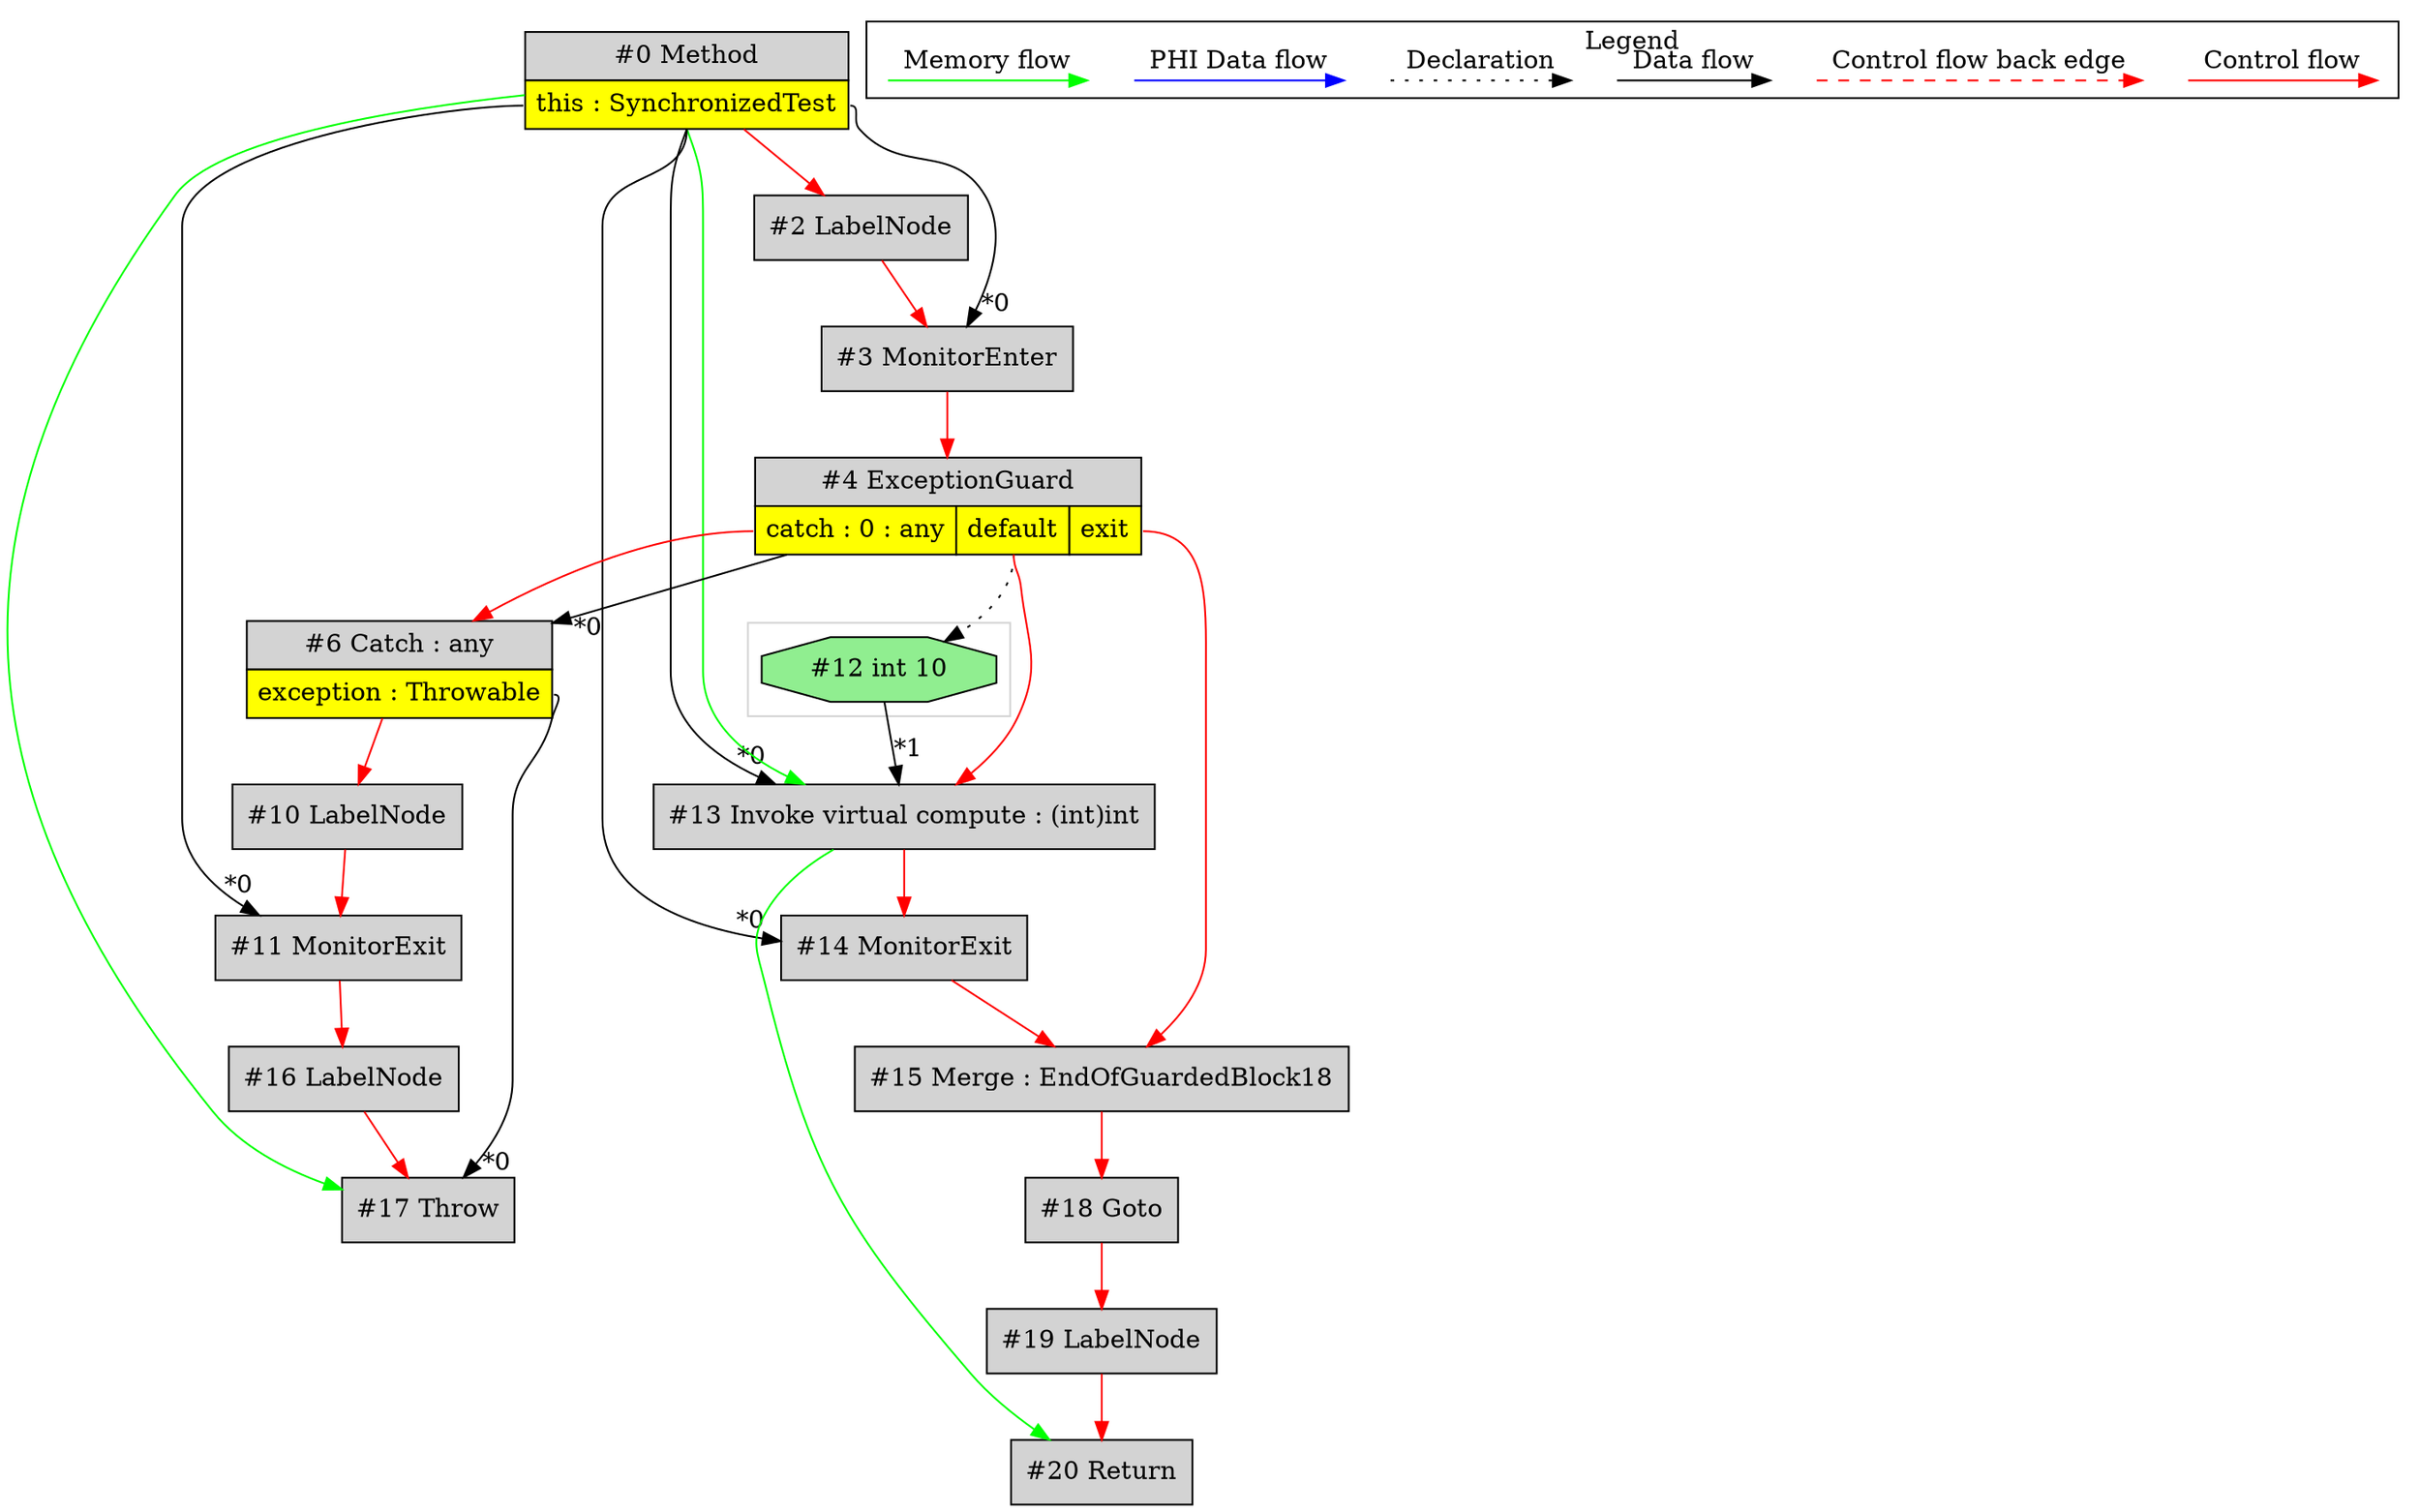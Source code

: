 digraph {
 ordering="in";
 node0[margin="0", label=<<table border="0" cellborder="1" cellspacing="0" cellpadding="5"><tr><td colspan="1">#0 Method</td></tr><tr><td port="prj1" bgcolor="yellow">this : SynchronizedTest</td></tr></table>>,shape=none, fillcolor=lightgrey, style=filled];
 node2[label="#2 LabelNode",shape=box, fillcolor=lightgrey, style=filled];
 node0 -> node2[labeldistance=2, color=red, fontcolor=red];
 node3[label="#3 MonitorEnter",shape=box, fillcolor=lightgrey, style=filled];
 node0:prj1 -> node3[headlabel="*0", labeldistance=2];
 node2 -> node3[labeldistance=2, color=red, fontcolor=red];
 node11[label="#11 MonitorExit",shape=box, fillcolor=lightgrey, style=filled];
 node0:prj1 -> node11[headlabel="*0", labeldistance=2];
 node10 -> node11[labeldistance=2, color=red, fontcolor=red];
 node10[label="#10 LabelNode",shape=box, fillcolor=lightgrey, style=filled];
 node6 -> node10[labeldistance=2, color=red, fontcolor=red];
 node6[margin="0", label=<<table border="0" cellborder="1" cellspacing="0" cellpadding="5"><tr><td colspan="1">#6 Catch : any</td></tr><tr><td port="prj9" bgcolor="yellow">exception : Throwable</td></tr></table>>,shape=none, fillcolor=lightgrey, style=filled];
 node4 -> node6[headlabel="*0", labeldistance=2];
 node4:prj5 -> node6[labeldistance=2, color=red, fontcolor=red];
 node4[margin="0", label=<<table border="0" cellborder="1" cellspacing="0" cellpadding="5"><tr><td colspan="3">#4 ExceptionGuard</td></tr><tr><td port="prj5" bgcolor="yellow">catch : 0 : any</td><td port="prj8" bgcolor="yellow">default</td><td port="prj7" bgcolor="yellow">exit</td></tr></table>>,shape=none, fillcolor=lightgrey, style=filled];
 node3 -> node4[labeldistance=2, color=red, fontcolor=red];
 node12[label="#12 int 10",shape=octagon, fillcolor=lightgreen, style=filled];
 node4:prj8 -> node12[style=dotted];
 node13[label="#13 Invoke virtual compute : (int)int",shape=box, fillcolor=lightgrey, style=filled];
 node0:prj1 -> node13[headlabel="*0", labeldistance=2];
 node12 -> node13[headlabel="*1", labeldistance=2];
 node4:prj8 -> node13[labeldistance=2, color=red, fontcolor=red];
 node0 -> node13[labeldistance=2, color=green, constraint=false];
 node20[label="#20 Return",shape=box, fillcolor=lightgrey, style=filled];
 node19 -> node20[labeldistance=2, color=red, fontcolor=red];
 node13 -> node20[labeldistance=2, color=green, constraint=false];
 node19[label="#19 LabelNode",shape=box, fillcolor=lightgrey, style=filled];
 node18 -> node19[labeldistance=2, color=red, fontcolor=red];
 node18[label="#18 Goto",shape=box, fillcolor=lightgrey, style=filled];
 node15 -> node18[labeldistance=2, color=red, fontcolor=red];
 node15[label="#15 Merge : EndOfGuardedBlock18",shape=box, fillcolor=lightgrey, style=filled];
 node14 -> node15[labeldistance=2, color=red, fontcolor=red];
 node4:prj7 -> node15[labeldistance=2, color=red, fontcolor=red];
 node14[label="#14 MonitorExit",shape=box, fillcolor=lightgrey, style=filled];
 node0:prj1 -> node14[headlabel="*0", labeldistance=2];
 node13 -> node14[labeldistance=2, color=red, fontcolor=red];
 node17[label="#17 Throw",shape=box, fillcolor=lightgrey, style=filled];
 node6:prj9 -> node17[headlabel="*0", labeldistance=2];
 node16 -> node17[labeldistance=2, color=red, fontcolor=red];
 node0 -> node17[labeldistance=2, color=green, constraint=false];
 node16[label="#16 LabelNode",shape=box, fillcolor=lightgrey, style=filled];
 node11 -> node16[labeldistance=2, color=red, fontcolor=red];
 subgraph cluster_0 {
  color=lightgray;
  node12;
 }
 subgraph cluster_000 {
  label = "Legend";
  node [shape=point]
  {
   rank=same;
   c0 [style = invis];
   c1 [style = invis];
   c2 [style = invis];
   c3 [style = invis];
   d0 [style = invis];
   d1 [style = invis];
   d2 [style = invis];
   d3 [style = invis];
   d4 [style = invis];
   d5 [style = invis];
   d6 [style = invis];
   d7 [style = invis];
  }
  c0 -> c1 [label="Control flow", style=solid, color=red]
  c2 -> c3 [label="Control flow back edge", style=dashed, color=red]
  d0 -> d1 [label="Data flow"]
  d2 -> d3 [label="Declaration", style=dotted]
  d4 -> d5 [label="PHI Data flow", color=blue]
  d6 -> d7 [label="Memory flow", color=green]
 }

}
